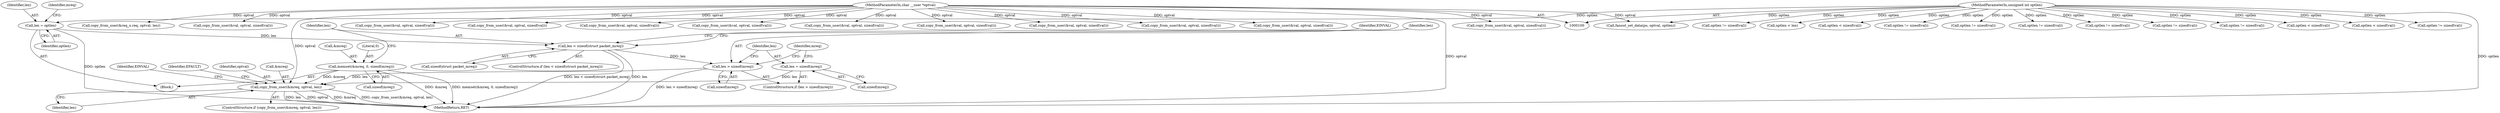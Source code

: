 digraph "0_linux_84ac7260236a49c79eede91617700174c2c19b0c_0@API" {
"1000161" [label="(Call,copy_from_user(&mreq, optval, len))"];
"1000137" [label="(Call,memset(&mreq, 0, sizeof(mreq)))"];
"1000104" [label="(MethodParameterIn,char __user *optval)"];
"1000156" [label="(Call,len = sizeof(mreq))"];
"1000152" [label="(Call,len > sizeof(mreq))"];
"1000144" [label="(Call,len < sizeof(struct packet_mreq))"];
"1000134" [label="(Call,len = optlen)"];
"1000105" [label="(MethodParameterIn,unsigned int optlen)"];
"1000570" [label="(Call,copy_from_user(&val, optval, sizeof(val)))"];
"1000227" [label="(Call,copy_from_user(&req_u.req, optval, len))"];
"1000258" [label="(Call,copy_from_user(&val, optval, sizeof(val)))"];
"1000143" [label="(ControlStructure,if (len < sizeof(struct packet_mreq)))"];
"1000161" [label="(Call,copy_from_user(&mreq, optval, len))"];
"1000660" [label="(Call,copy_from_user(&val, optval, sizeof(val)))"];
"1000156" [label="(Call,len = sizeof(mreq))"];
"1000599" [label="(Call,fanout_set_data(po, optval, optlen))"];
"1000137" [label="(Call,memset(&mreq, 0, sizeof(mreq)))"];
"1000279" [label="(Call,optlen != sizeof(val))"];
"1000220" [label="(Call,optlen < len)"];
"1000168" [label="(Identifier,EFAULT)"];
"1000150" [label="(Identifier,EINVAL)"];
"1000141" [label="(Call,sizeof(mreq))"];
"1000420" [label="(Call,optlen < sizeof(val))"];
"1000542" [label="(Call,copy_from_user(&val, optval, sizeof(val)))"];
"1000134" [label="(Call,len = optlen)"];
"1000458" [label="(Call,copy_from_user(&val, optval, sizeof(val)))"];
"1000152" [label="(Call,len > sizeof(mreq))"];
"1000164" [label="(Identifier,optval)"];
"1000534" [label="(Call,optlen != sizeof(val))"];
"1000140" [label="(Literal,0)"];
"1000105" [label="(MethodParameterIn,unsigned int optlen)"];
"1000162" [label="(Call,&mreq)"];
"1000630" [label="(Call,copy_from_user(&val, optval, sizeof(val)))"];
"1000250" [label="(Call,optlen != sizeof(val))"];
"1000145" [label="(Identifier,len)"];
"1000171" [label="(Identifier,EINVAL)"];
"1000138" [label="(Call,&mreq)"];
"1000157" [label="(Identifier,len)"];
"1000144" [label="(Call,len < sizeof(struct packet_mreq))"];
"1000302" [label="(Call,copy_from_user(&val, optval, sizeof(val)))"];
"1000428" [label="(Call,copy_from_user(&val, optval, sizeof(val)))"];
"1000375" [label="(Call,optlen != sizeof(val))"];
"1000652" [label="(Call,optlen != sizeof(val))"];
"1000135" [label="(Identifier,len)"];
"1000146" [label="(Call,sizeof(struct packet_mreq))"];
"1000332" [label="(Call,optlen != sizeof(val))"];
"1000139" [label="(Identifier,mreq)"];
"1000158" [label="(Call,sizeof(mreq))"];
"1000607" [label="(Call,optlen != sizeof(val))"];
"1000163" [label="(Identifier,mreq)"];
"1000153" [label="(Identifier,len)"];
"1000450" [label="(Call,optlen < sizeof(val))"];
"1000504" [label="(Call,optlen < sizeof(val))"];
"1000154" [label="(Call,sizeof(mreq))"];
"1000398" [label="(Call,copy_from_user(&val, optval, sizeof(val)))"];
"1000355" [label="(Call,copy_from_user(&val, optval, sizeof(val)))"];
"1000683" [label="(MethodReturn,RET)"];
"1000160" [label="(ControlStructure,if (copy_from_user(&mreq, optval, len)))"];
"1000562" [label="(Call,optlen != sizeof(val))"];
"1000131" [label="(Block,)"];
"1000104" [label="(MethodParameterIn,char __user *optval)"];
"1000512" [label="(Call,copy_from_user(&val, optval, sizeof(val)))"];
"1000151" [label="(ControlStructure,if (len > sizeof(mreq)))"];
"1000165" [label="(Identifier,len)"];
"1000136" [label="(Identifier,optlen)"];
"1000161" -> "1000160"  [label="AST: "];
"1000161" -> "1000165"  [label="CFG: "];
"1000162" -> "1000161"  [label="AST: "];
"1000164" -> "1000161"  [label="AST: "];
"1000165" -> "1000161"  [label="AST: "];
"1000168" -> "1000161"  [label="CFG: "];
"1000171" -> "1000161"  [label="CFG: "];
"1000161" -> "1000683"  [label="DDG: optval"];
"1000161" -> "1000683"  [label="DDG: &mreq"];
"1000161" -> "1000683"  [label="DDG: copy_from_user(&mreq, optval, len)"];
"1000161" -> "1000683"  [label="DDG: len"];
"1000137" -> "1000161"  [label="DDG: &mreq"];
"1000104" -> "1000161"  [label="DDG: optval"];
"1000156" -> "1000161"  [label="DDG: len"];
"1000152" -> "1000161"  [label="DDG: len"];
"1000137" -> "1000131"  [label="AST: "];
"1000137" -> "1000141"  [label="CFG: "];
"1000138" -> "1000137"  [label="AST: "];
"1000140" -> "1000137"  [label="AST: "];
"1000141" -> "1000137"  [label="AST: "];
"1000145" -> "1000137"  [label="CFG: "];
"1000137" -> "1000683"  [label="DDG: &mreq"];
"1000137" -> "1000683"  [label="DDG: memset(&mreq, 0, sizeof(mreq))"];
"1000104" -> "1000100"  [label="AST: "];
"1000104" -> "1000683"  [label="DDG: optval"];
"1000104" -> "1000227"  [label="DDG: optval"];
"1000104" -> "1000258"  [label="DDG: optval"];
"1000104" -> "1000302"  [label="DDG: optval"];
"1000104" -> "1000355"  [label="DDG: optval"];
"1000104" -> "1000398"  [label="DDG: optval"];
"1000104" -> "1000428"  [label="DDG: optval"];
"1000104" -> "1000458"  [label="DDG: optval"];
"1000104" -> "1000512"  [label="DDG: optval"];
"1000104" -> "1000542"  [label="DDG: optval"];
"1000104" -> "1000570"  [label="DDG: optval"];
"1000104" -> "1000599"  [label="DDG: optval"];
"1000104" -> "1000630"  [label="DDG: optval"];
"1000104" -> "1000660"  [label="DDG: optval"];
"1000156" -> "1000151"  [label="AST: "];
"1000156" -> "1000158"  [label="CFG: "];
"1000157" -> "1000156"  [label="AST: "];
"1000158" -> "1000156"  [label="AST: "];
"1000163" -> "1000156"  [label="CFG: "];
"1000152" -> "1000151"  [label="AST: "];
"1000152" -> "1000154"  [label="CFG: "];
"1000153" -> "1000152"  [label="AST: "];
"1000154" -> "1000152"  [label="AST: "];
"1000157" -> "1000152"  [label="CFG: "];
"1000163" -> "1000152"  [label="CFG: "];
"1000152" -> "1000683"  [label="DDG: len > sizeof(mreq)"];
"1000144" -> "1000152"  [label="DDG: len"];
"1000144" -> "1000143"  [label="AST: "];
"1000144" -> "1000146"  [label="CFG: "];
"1000145" -> "1000144"  [label="AST: "];
"1000146" -> "1000144"  [label="AST: "];
"1000150" -> "1000144"  [label="CFG: "];
"1000153" -> "1000144"  [label="CFG: "];
"1000144" -> "1000683"  [label="DDG: len < sizeof(struct packet_mreq)"];
"1000144" -> "1000683"  [label="DDG: len"];
"1000134" -> "1000144"  [label="DDG: len"];
"1000134" -> "1000131"  [label="AST: "];
"1000134" -> "1000136"  [label="CFG: "];
"1000135" -> "1000134"  [label="AST: "];
"1000136" -> "1000134"  [label="AST: "];
"1000139" -> "1000134"  [label="CFG: "];
"1000134" -> "1000683"  [label="DDG: optlen"];
"1000105" -> "1000134"  [label="DDG: optlen"];
"1000105" -> "1000100"  [label="AST: "];
"1000105" -> "1000683"  [label="DDG: optlen"];
"1000105" -> "1000220"  [label="DDG: optlen"];
"1000105" -> "1000250"  [label="DDG: optlen"];
"1000105" -> "1000279"  [label="DDG: optlen"];
"1000105" -> "1000332"  [label="DDG: optlen"];
"1000105" -> "1000375"  [label="DDG: optlen"];
"1000105" -> "1000420"  [label="DDG: optlen"];
"1000105" -> "1000450"  [label="DDG: optlen"];
"1000105" -> "1000504"  [label="DDG: optlen"];
"1000105" -> "1000534"  [label="DDG: optlen"];
"1000105" -> "1000562"  [label="DDG: optlen"];
"1000105" -> "1000599"  [label="DDG: optlen"];
"1000105" -> "1000607"  [label="DDG: optlen"];
"1000105" -> "1000652"  [label="DDG: optlen"];
}
